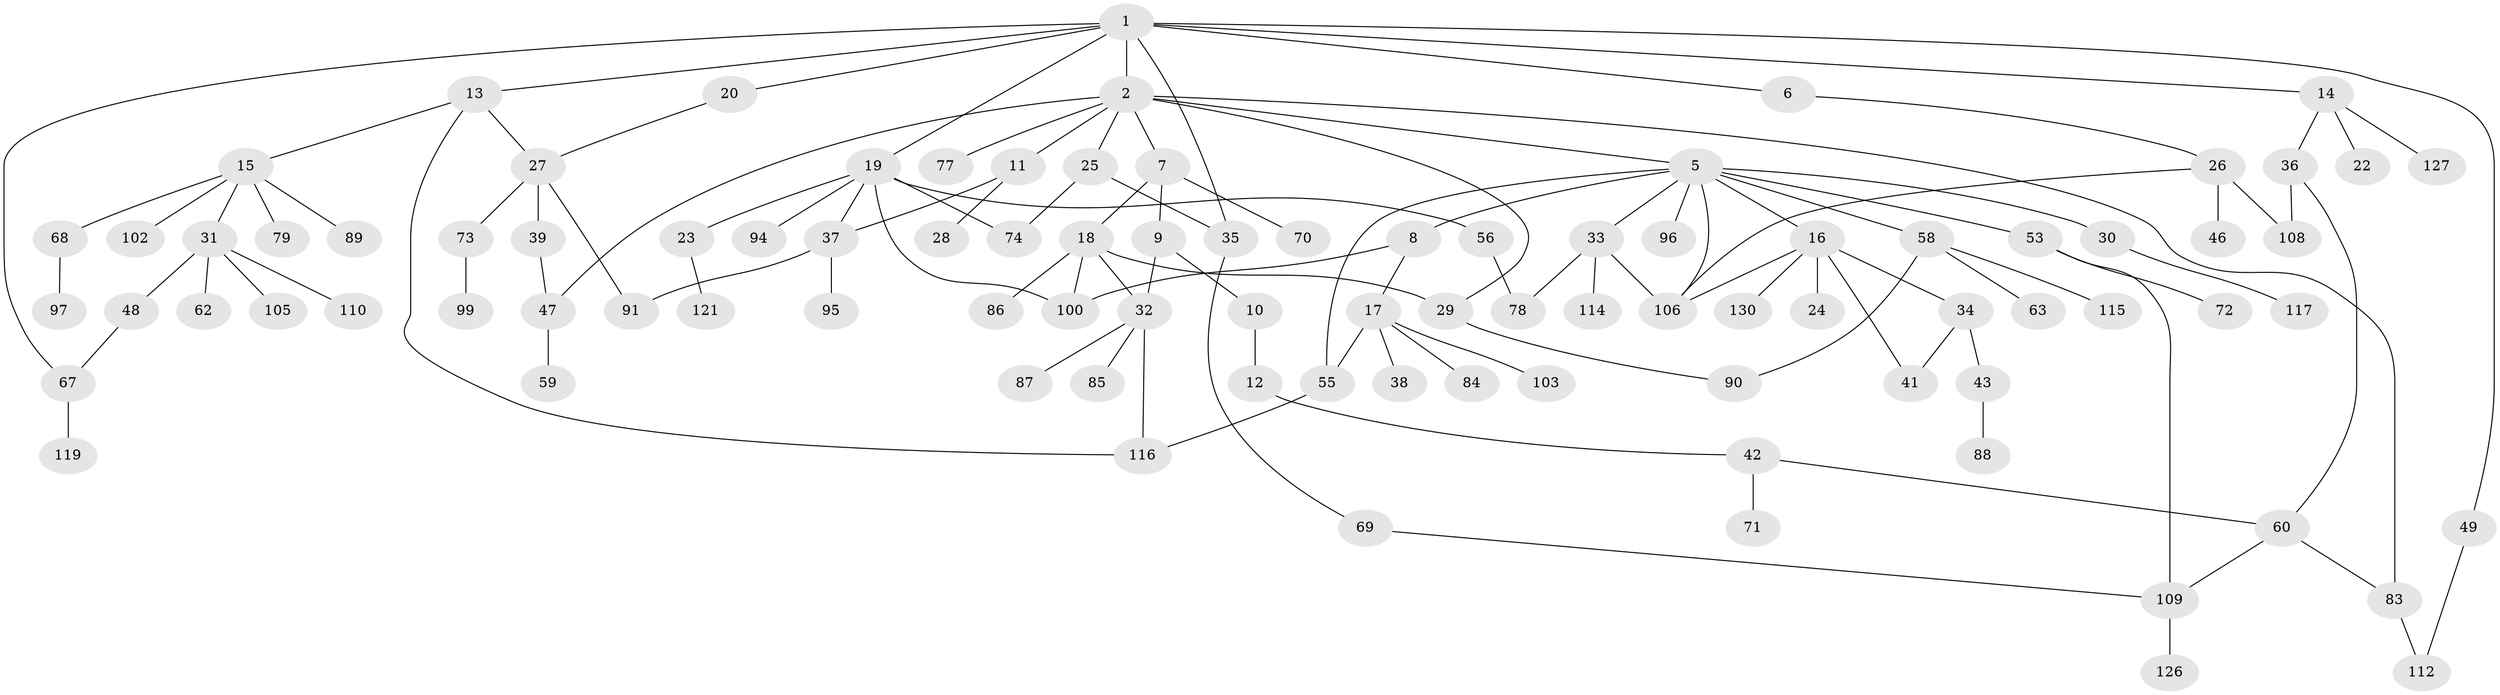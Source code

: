 // Generated by graph-tools (version 1.1) at 2025/23/03/03/25 07:23:32]
// undirected, 94 vertices, 119 edges
graph export_dot {
graph [start="1"]
  node [color=gray90,style=filled];
  1 [super="+3"];
  2 [super="+4"];
  5 [super="+64"];
  6;
  7;
  8 [super="+44"];
  9 [super="+61"];
  10 [super="+52"];
  11;
  12;
  13 [super="+82"];
  14 [super="+57"];
  15 [super="+40"];
  16 [super="+21"];
  17 [super="+122"];
  18 [super="+65"];
  19 [super="+75"];
  20;
  22;
  23 [super="+92"];
  24;
  25;
  26 [super="+118"];
  27 [super="+125"];
  28;
  29;
  30 [super="+51"];
  31 [super="+93"];
  32 [super="+107"];
  33 [super="+81"];
  34;
  35 [super="+76"];
  36 [super="+45"];
  37 [super="+66"];
  38;
  39;
  41;
  42 [super="+54"];
  43 [super="+101"];
  46;
  47 [super="+50"];
  48;
  49;
  53;
  55 [super="+80"];
  56;
  58 [super="+98"];
  59;
  60 [super="+111"];
  62;
  63;
  67 [super="+104"];
  68;
  69;
  70;
  71;
  72;
  73;
  74;
  77;
  78;
  79 [super="+129"];
  83;
  84;
  85;
  86 [super="+124"];
  87;
  88;
  89;
  90;
  91;
  94;
  95;
  96;
  97;
  99;
  100 [super="+123"];
  102;
  103;
  105;
  106 [super="+113"];
  108;
  109 [super="+128"];
  110;
  112 [super="+120"];
  114;
  115;
  116;
  117;
  119;
  121;
  126;
  127;
  130;
  1 -- 2;
  1 -- 6;
  1 -- 13;
  1 -- 14;
  1 -- 49;
  1 -- 19;
  1 -- 67;
  1 -- 20;
  1 -- 35;
  2 -- 11;
  2 -- 25;
  2 -- 29;
  2 -- 83;
  2 -- 5;
  2 -- 7;
  2 -- 77;
  2 -- 47;
  5 -- 8;
  5 -- 16;
  5 -- 30;
  5 -- 33;
  5 -- 53;
  5 -- 55;
  5 -- 58;
  5 -- 96;
  5 -- 106;
  6 -- 26;
  7 -- 9;
  7 -- 18;
  7 -- 70;
  8 -- 17;
  8 -- 100;
  9 -- 10;
  9 -- 32;
  10 -- 12;
  11 -- 28;
  11 -- 37;
  12 -- 42;
  13 -- 15;
  13 -- 27;
  13 -- 116;
  14 -- 22;
  14 -- 36;
  14 -- 127;
  15 -- 31;
  15 -- 68;
  15 -- 89;
  15 -- 102;
  15 -- 79;
  16 -- 24;
  16 -- 34;
  16 -- 106;
  16 -- 130;
  16 -- 41;
  17 -- 38;
  17 -- 84;
  17 -- 103;
  17 -- 55;
  18 -- 32;
  18 -- 100;
  18 -- 29;
  18 -- 86;
  19 -- 23;
  19 -- 56;
  19 -- 74;
  19 -- 100;
  19 -- 94;
  19 -- 37;
  20 -- 27;
  23 -- 121;
  25 -- 35;
  25 -- 74;
  26 -- 46;
  26 -- 106;
  26 -- 108;
  27 -- 39;
  27 -- 73;
  27 -- 91;
  29 -- 90;
  30 -- 117;
  31 -- 48;
  31 -- 62;
  31 -- 110;
  31 -- 105;
  32 -- 85;
  32 -- 87;
  32 -- 116;
  33 -- 114;
  33 -- 78;
  33 -- 106;
  34 -- 41;
  34 -- 43;
  35 -- 69;
  36 -- 108;
  36 -- 60;
  37 -- 91;
  37 -- 95;
  39 -- 47;
  42 -- 71;
  42 -- 60;
  43 -- 88;
  47 -- 59;
  48 -- 67;
  49 -- 112;
  53 -- 72;
  53 -- 109;
  55 -- 116;
  56 -- 78;
  58 -- 63;
  58 -- 115;
  58 -- 90;
  60 -- 83;
  60 -- 109;
  67 -- 119;
  68 -- 97;
  69 -- 109;
  73 -- 99;
  83 -- 112;
  109 -- 126;
}

